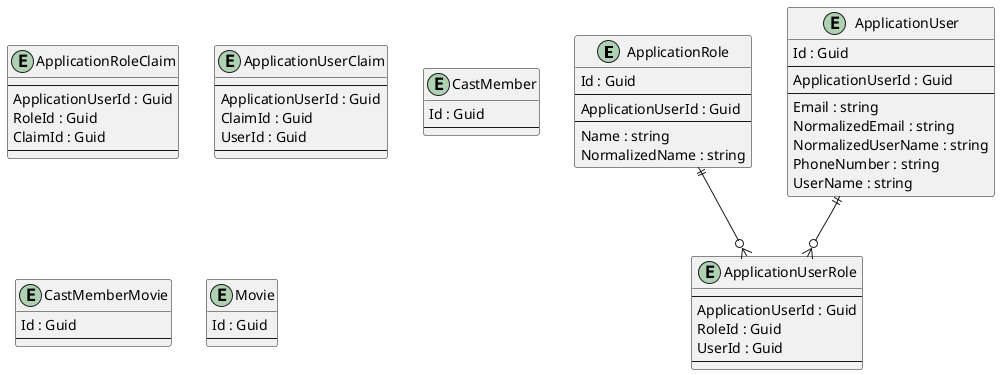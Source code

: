 @startuml

entity ApplicationRole {
    Id : Guid
    --
    ApplicationUserId : Guid
    --
    Name : string
    NormalizedName : string
}

entity ApplicationRoleClaim {
    --
    ApplicationUserId : Guid
    RoleId : Guid
    ClaimId : Guid
    --
}

entity ApplicationUser {
    Id : Guid
    --
    ApplicationUserId : Guid
    --
    Email : string
    NormalizedEmail : string
    NormalizedUserName : string
    PhoneNumber : string
    UserName : string
}

entity ApplicationUserClaim {
    --
    ApplicationUserId : Guid
    ClaimId : Guid
    UserId : Guid
    --
}

entity ApplicationUserRole {
    --
    ApplicationUserId : Guid
    RoleId : Guid
    UserId : Guid
    --
}

entity CastMember {
    Id : Guid
    --
    ' IdCodePlaceholder--
    ' PropertyCodePlaceholder
}

entity CastMemberMovie {
    Id : Guid
    --
    ' IdCodePlaceholder--
    ' PropertyCodePlaceholder
}

entity Movie {
    Id : Guid
    --
    ' IdCodePlaceholder--
    ' PropertyCodePlaceholder
}

' EntityCodePlaceholder

ApplicationRole ||--o{ ApplicationUserRole
ApplicationUser ||--o{ ApplicationUserRole

' RelationshipCodePlaceholder

@enduml
